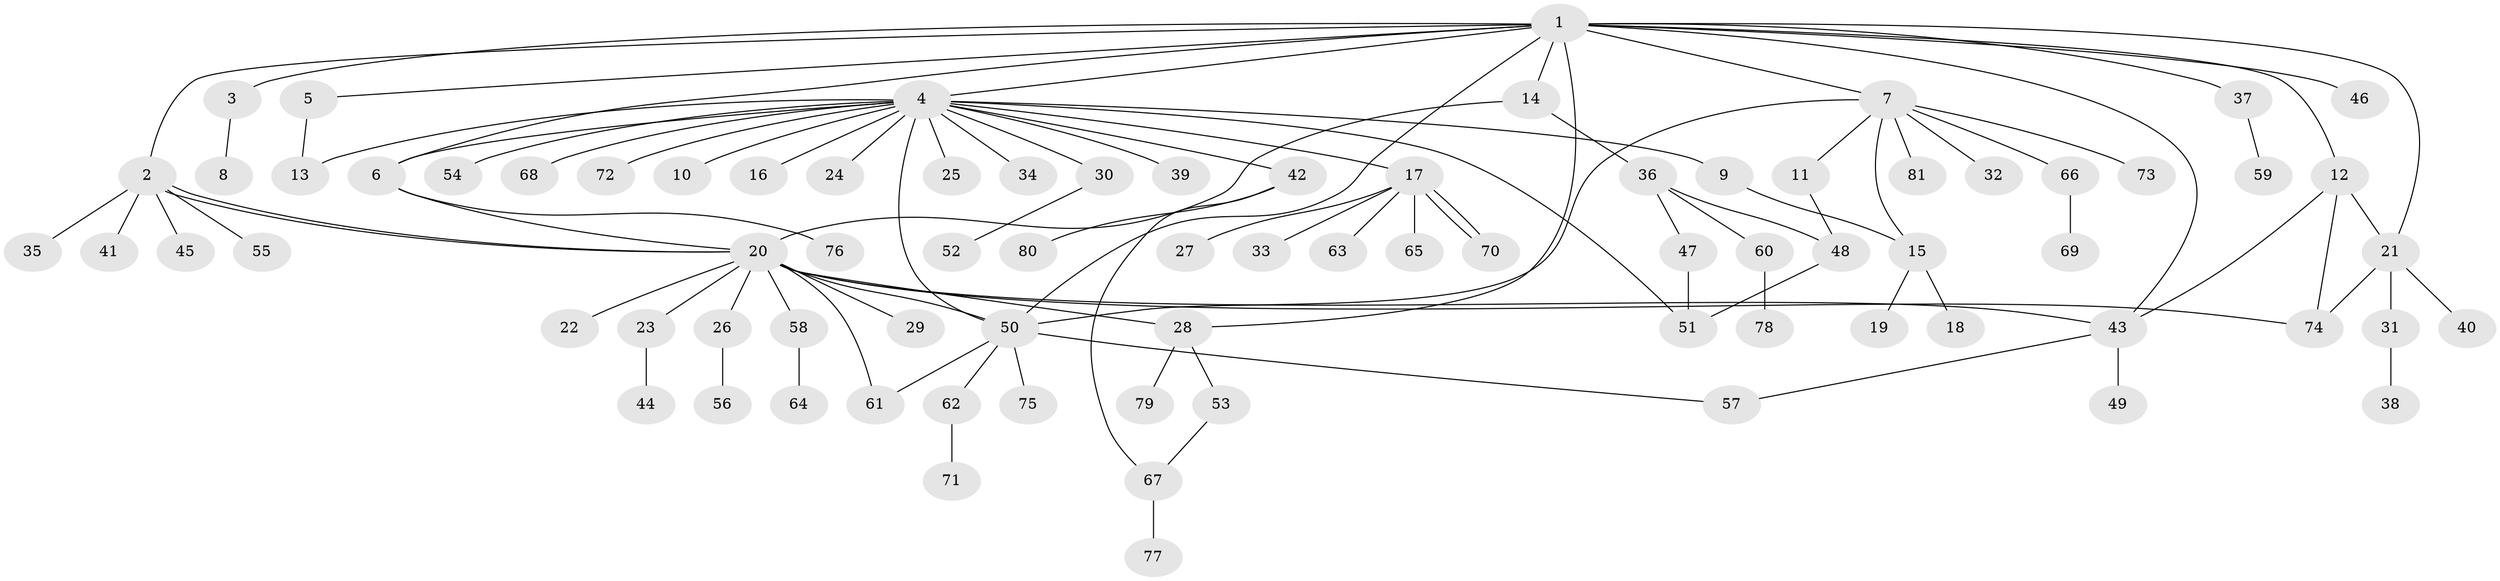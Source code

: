 // Generated by graph-tools (version 1.1) at 2025/14/03/09/25 04:14:36]
// undirected, 81 vertices, 102 edges
graph export_dot {
graph [start="1"]
  node [color=gray90,style=filled];
  1;
  2;
  3;
  4;
  5;
  6;
  7;
  8;
  9;
  10;
  11;
  12;
  13;
  14;
  15;
  16;
  17;
  18;
  19;
  20;
  21;
  22;
  23;
  24;
  25;
  26;
  27;
  28;
  29;
  30;
  31;
  32;
  33;
  34;
  35;
  36;
  37;
  38;
  39;
  40;
  41;
  42;
  43;
  44;
  45;
  46;
  47;
  48;
  49;
  50;
  51;
  52;
  53;
  54;
  55;
  56;
  57;
  58;
  59;
  60;
  61;
  62;
  63;
  64;
  65;
  66;
  67;
  68;
  69;
  70;
  71;
  72;
  73;
  74;
  75;
  76;
  77;
  78;
  79;
  80;
  81;
  1 -- 2;
  1 -- 3;
  1 -- 4;
  1 -- 5;
  1 -- 6;
  1 -- 7;
  1 -- 12;
  1 -- 14;
  1 -- 21;
  1 -- 28;
  1 -- 37;
  1 -- 43;
  1 -- 46;
  1 -- 50;
  2 -- 20;
  2 -- 20;
  2 -- 35;
  2 -- 41;
  2 -- 45;
  2 -- 55;
  3 -- 8;
  4 -- 6;
  4 -- 9;
  4 -- 10;
  4 -- 13;
  4 -- 16;
  4 -- 17;
  4 -- 24;
  4 -- 25;
  4 -- 30;
  4 -- 34;
  4 -- 39;
  4 -- 42;
  4 -- 50;
  4 -- 51;
  4 -- 54;
  4 -- 68;
  4 -- 72;
  5 -- 13;
  6 -- 20;
  6 -- 76;
  7 -- 11;
  7 -- 15;
  7 -- 32;
  7 -- 50;
  7 -- 66;
  7 -- 73;
  7 -- 81;
  9 -- 15;
  11 -- 48;
  12 -- 21;
  12 -- 43;
  12 -- 74;
  14 -- 20;
  14 -- 36;
  15 -- 18;
  15 -- 19;
  17 -- 27;
  17 -- 33;
  17 -- 63;
  17 -- 65;
  17 -- 70;
  17 -- 70;
  20 -- 22;
  20 -- 23;
  20 -- 26;
  20 -- 28;
  20 -- 29;
  20 -- 43;
  20 -- 50;
  20 -- 58;
  20 -- 61;
  20 -- 74;
  21 -- 31;
  21 -- 40;
  21 -- 74;
  23 -- 44;
  26 -- 56;
  28 -- 53;
  28 -- 79;
  30 -- 52;
  31 -- 38;
  36 -- 47;
  36 -- 48;
  36 -- 60;
  37 -- 59;
  42 -- 67;
  42 -- 80;
  43 -- 49;
  43 -- 57;
  47 -- 51;
  48 -- 51;
  50 -- 57;
  50 -- 61;
  50 -- 62;
  50 -- 75;
  53 -- 67;
  58 -- 64;
  60 -- 78;
  62 -- 71;
  66 -- 69;
  67 -- 77;
}
